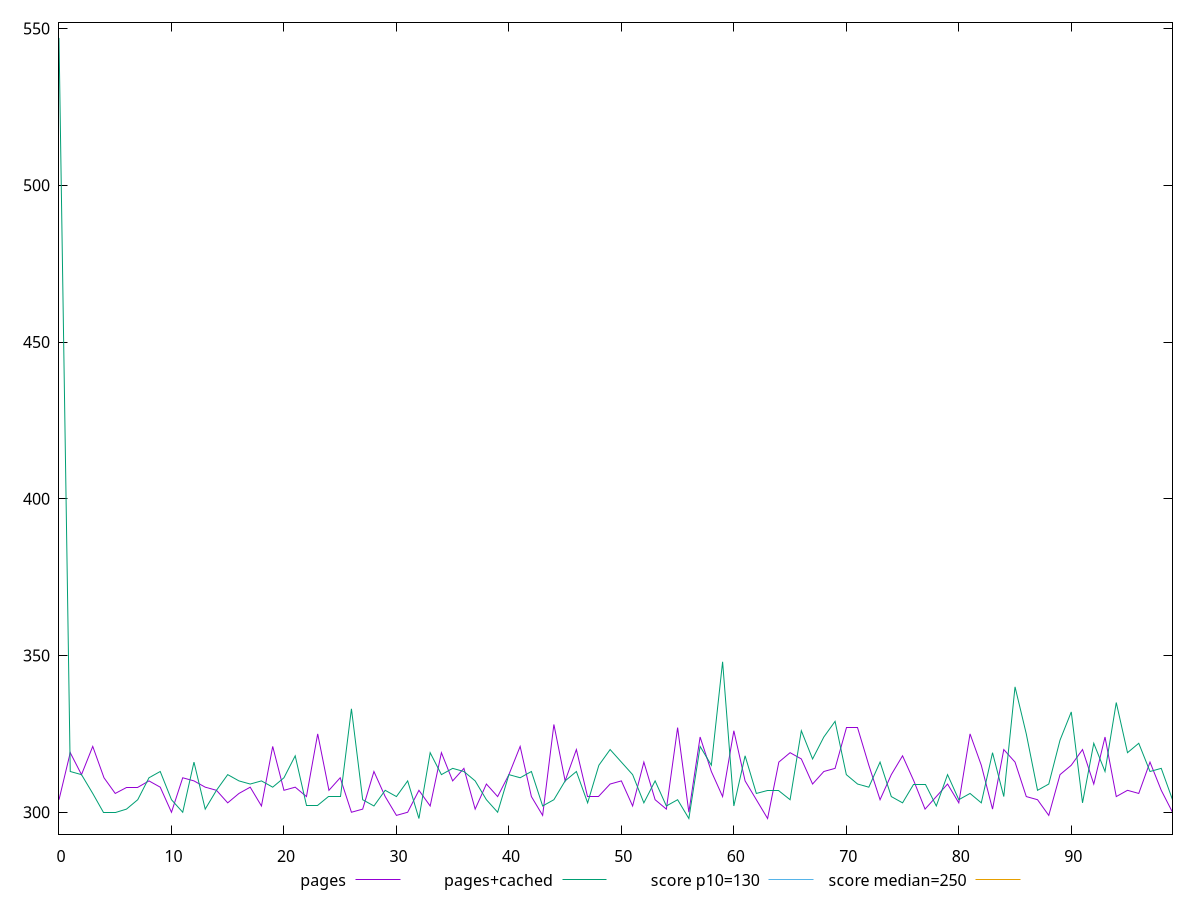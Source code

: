 reset

$pages <<EOF
0 304
1 319
2 312
3 321
4 310.9999999999991
5 306
6 308
7 307.9999999999991
8 310
9 308
10 300
11 311.0000000000009
12 310
13 308
14 306.9999999999991
15 302.9999999999991
16 306
17 308
18 302
19 321
20 306.9999999999991
21 308
22 305
23 325
24 307.0000000000009
25 310.9999999999991
26 300
27 300.9999999999991
28 313.0000000000009
29 305
30 299.0000000000009
31 300
32 306.9999999999991
33 302
34 319
35 310
36 314
37 301
38 308.9999999999991
39 305
40 312
41 320.9999999999991
42 305
43 298.9999999999991
44 328
45 309.9999999999991
46 320
47 305
48 305
49 309
50 310
51 302.0000000000009
52 316.0000000000009
53 304
54 301
55 327.0000000000009
56 300
57 324
58 313
59 305
60 326
61 310
62 303.9999999999991
63 297.9999999999991
64 316
65 319
66 317
67 308.9999999999991
68 313
69 314
70 327
71 327
72 314.9999999999991
73 304
74 312
75 317.9999999999991
76 310
77 301
78 305.0000000000009
79 309
80 303
81 325
82 315
83 300.9999999999991
84 320
85 316
86 304.9999999999991
87 303.9999999999991
88 299
89 311.9999999999991
90 314.9999999999991
91 320
92 309
93 324
94 305
95 307
96 306
97 316
98 306.9999999999991
99 300.0000000000009
EOF

$pagesCached <<EOF
0 546.9999999999982
1 313
2 312
3 306
4 300
5 300.0000000000009
6 301
7 304
8 311
9 313
10 304
11 300
12 316
13 301.0000000000009
14 307
15 311.9999999999991
16 310
17 309
18 310
19 308
20 311.0000000000009
21 318.0000000000009
22 302
23 302.0000000000009
24 304.9999999999991
25 304.9999999999991
26 333
27 303.9999999999991
28 302.0000000000009
29 307
30 305.0000000000009
31 310
32 298
33 319
34 312
35 313.9999999999991
36 313
37 310
38 304
39 300
40 311.9999999999991
41 311
42 313
43 301.9999999999982
44 304
45 310
46 312.9999999999991
47 303
48 315.0000000000009
49 320.0000000000009
50 315.9999999999991
51 312
52 303
53 310
54 301.9999999999991
55 304.0000000000009
56 298.0000000000009
57 321
58 315
59 348
60 302
61 318
62 306
63 307
64 307.0000000000009
65 304
66 326
67 317
68 324
69 329.0000000000009
70 312
71 309.0000000000009
72 308
73 316
74 304.9999999999991
75 303
76 309
77 309
78 302
79 312
80 303.9999999999991
81 306
82 303
83 319
84 305
85 340
86 325.0000000000009
87 307.0000000000009
88 309
89 322.9999999999991
90 332.0000000000009
91 303
92 322.0000000000009
93 313
94 334.9999999999991
95 319
96 322
97 313
98 314
99 304
EOF

set key outside below
set xrange [0:99]
set yrange [293.01999999999913:551.9799999999982]
set trange [293.01999999999913:551.9799999999982]
set terminal svg size 640, 520 enhanced background rgb 'white'
set output "report_00018_2021-02-10T15-25-16.877Z/max-potential-fid/comparison/line/0_vs_1.svg"

plot $pages title "pages" with line, \
     $pagesCached title "pages+cached" with line, \
     130 title "score p10=130", \
     250 title "score median=250"

reset
